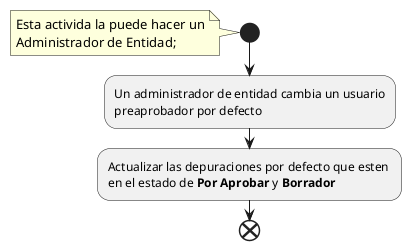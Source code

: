 @startuml
start
note left: Esta activida la puede hacer un\nAdministrador de Entidad;
:Un administrador de entidad cambia un usuario\npreaprobador por defecto;

:Actualizar las depuraciones por defecto que esten \nen el estado de **Por Aprobar** y **Borrador**;
end
@enduml
@startuml
class Entidad {
    Gerente,
    Coordinador,
<<<<<<< HEAD
    Contadora
=======
    Contador
>>>>>>> 2c66dac2451cb7b40370db58c55413515c4cc8cc
}

class DepuracionContable {
    Gerente : Integer,
    Coordinador : Integer,
    Contador : Integer,
    AprobacionGerente : bool?,
    AprobacionCoordinador : bool?,
    AprobacionContador : bool?,
}
' Entidad <|-- Aprobador
' Tres estados para los preaprobadores

@enduml
